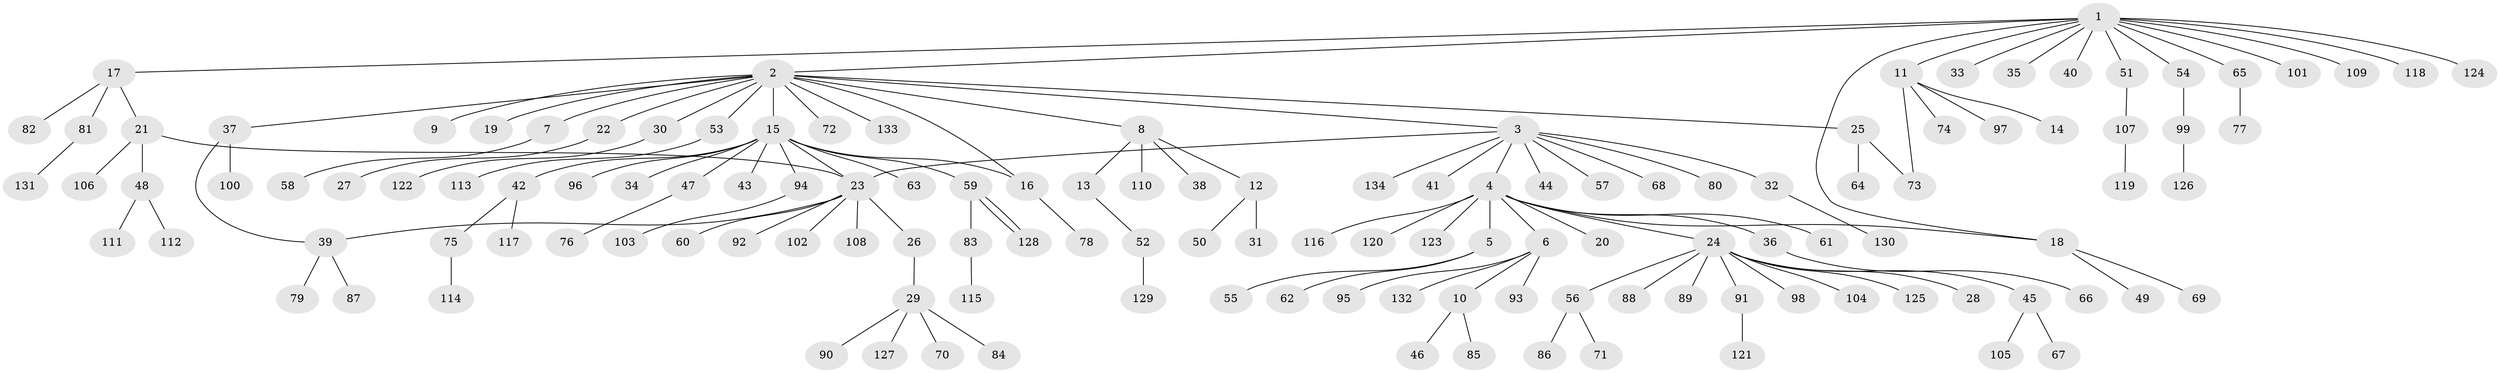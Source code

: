 // coarse degree distribution, {2: 0.14545454545454545, 6: 0.01818181818181818, 1: 0.6909090909090909, 8: 0.03636363636363636, 3: 0.03636363636363636, 12: 0.03636363636363636, 7: 0.03636363636363636}
// Generated by graph-tools (version 1.1) at 2025/36/03/04/25 23:36:41]
// undirected, 134 vertices, 140 edges
graph export_dot {
  node [color=gray90,style=filled];
  1;
  2;
  3;
  4;
  5;
  6;
  7;
  8;
  9;
  10;
  11;
  12;
  13;
  14;
  15;
  16;
  17;
  18;
  19;
  20;
  21;
  22;
  23;
  24;
  25;
  26;
  27;
  28;
  29;
  30;
  31;
  32;
  33;
  34;
  35;
  36;
  37;
  38;
  39;
  40;
  41;
  42;
  43;
  44;
  45;
  46;
  47;
  48;
  49;
  50;
  51;
  52;
  53;
  54;
  55;
  56;
  57;
  58;
  59;
  60;
  61;
  62;
  63;
  64;
  65;
  66;
  67;
  68;
  69;
  70;
  71;
  72;
  73;
  74;
  75;
  76;
  77;
  78;
  79;
  80;
  81;
  82;
  83;
  84;
  85;
  86;
  87;
  88;
  89;
  90;
  91;
  92;
  93;
  94;
  95;
  96;
  97;
  98;
  99;
  100;
  101;
  102;
  103;
  104;
  105;
  106;
  107;
  108;
  109;
  110;
  111;
  112;
  113;
  114;
  115;
  116;
  117;
  118;
  119;
  120;
  121;
  122;
  123;
  124;
  125;
  126;
  127;
  128;
  129;
  130;
  131;
  132;
  133;
  134;
  1 -- 2;
  1 -- 11;
  1 -- 17;
  1 -- 18;
  1 -- 33;
  1 -- 35;
  1 -- 40;
  1 -- 51;
  1 -- 54;
  1 -- 65;
  1 -- 101;
  1 -- 109;
  1 -- 118;
  1 -- 124;
  2 -- 3;
  2 -- 7;
  2 -- 8;
  2 -- 9;
  2 -- 15;
  2 -- 16;
  2 -- 19;
  2 -- 22;
  2 -- 25;
  2 -- 30;
  2 -- 37;
  2 -- 53;
  2 -- 72;
  2 -- 133;
  3 -- 4;
  3 -- 23;
  3 -- 32;
  3 -- 41;
  3 -- 44;
  3 -- 57;
  3 -- 68;
  3 -- 80;
  3 -- 134;
  4 -- 5;
  4 -- 6;
  4 -- 18;
  4 -- 20;
  4 -- 24;
  4 -- 36;
  4 -- 61;
  4 -- 116;
  4 -- 120;
  4 -- 123;
  5 -- 55;
  5 -- 62;
  6 -- 10;
  6 -- 93;
  6 -- 95;
  6 -- 132;
  7 -- 58;
  8 -- 12;
  8 -- 13;
  8 -- 38;
  8 -- 110;
  10 -- 46;
  10 -- 85;
  11 -- 14;
  11 -- 73;
  11 -- 74;
  11 -- 97;
  12 -- 31;
  12 -- 50;
  13 -- 52;
  15 -- 16;
  15 -- 23;
  15 -- 34;
  15 -- 42;
  15 -- 43;
  15 -- 47;
  15 -- 59;
  15 -- 63;
  15 -- 94;
  15 -- 96;
  16 -- 78;
  17 -- 21;
  17 -- 81;
  17 -- 82;
  18 -- 49;
  18 -- 69;
  21 -- 23;
  21 -- 48;
  21 -- 106;
  22 -- 27;
  23 -- 26;
  23 -- 39;
  23 -- 60;
  23 -- 92;
  23 -- 102;
  23 -- 108;
  24 -- 28;
  24 -- 45;
  24 -- 56;
  24 -- 88;
  24 -- 89;
  24 -- 91;
  24 -- 98;
  24 -- 104;
  24 -- 125;
  25 -- 64;
  25 -- 73;
  26 -- 29;
  29 -- 70;
  29 -- 84;
  29 -- 90;
  29 -- 127;
  30 -- 122;
  32 -- 130;
  36 -- 66;
  37 -- 39;
  37 -- 100;
  39 -- 79;
  39 -- 87;
  42 -- 75;
  42 -- 117;
  45 -- 67;
  45 -- 105;
  47 -- 76;
  48 -- 111;
  48 -- 112;
  51 -- 107;
  52 -- 129;
  53 -- 113;
  54 -- 99;
  56 -- 71;
  56 -- 86;
  59 -- 83;
  59 -- 128;
  59 -- 128;
  65 -- 77;
  75 -- 114;
  81 -- 131;
  83 -- 115;
  91 -- 121;
  94 -- 103;
  99 -- 126;
  107 -- 119;
}
